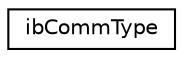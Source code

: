 digraph "Graphical Class Hierarchy"
{
 // LATEX_PDF_SIZE
  edge [fontname="Helvetica",fontsize="10",labelfontname="Helvetica",labelfontsize="10"];
  node [fontname="Helvetica",fontsize="10",shape=record];
  rankdir="LR";
  Node0 [label="ibCommType",height=0.2,width=0.4,color="black", fillcolor="white", style="filled",URL="$classib_comm_type.html",tooltip=" "];
}
